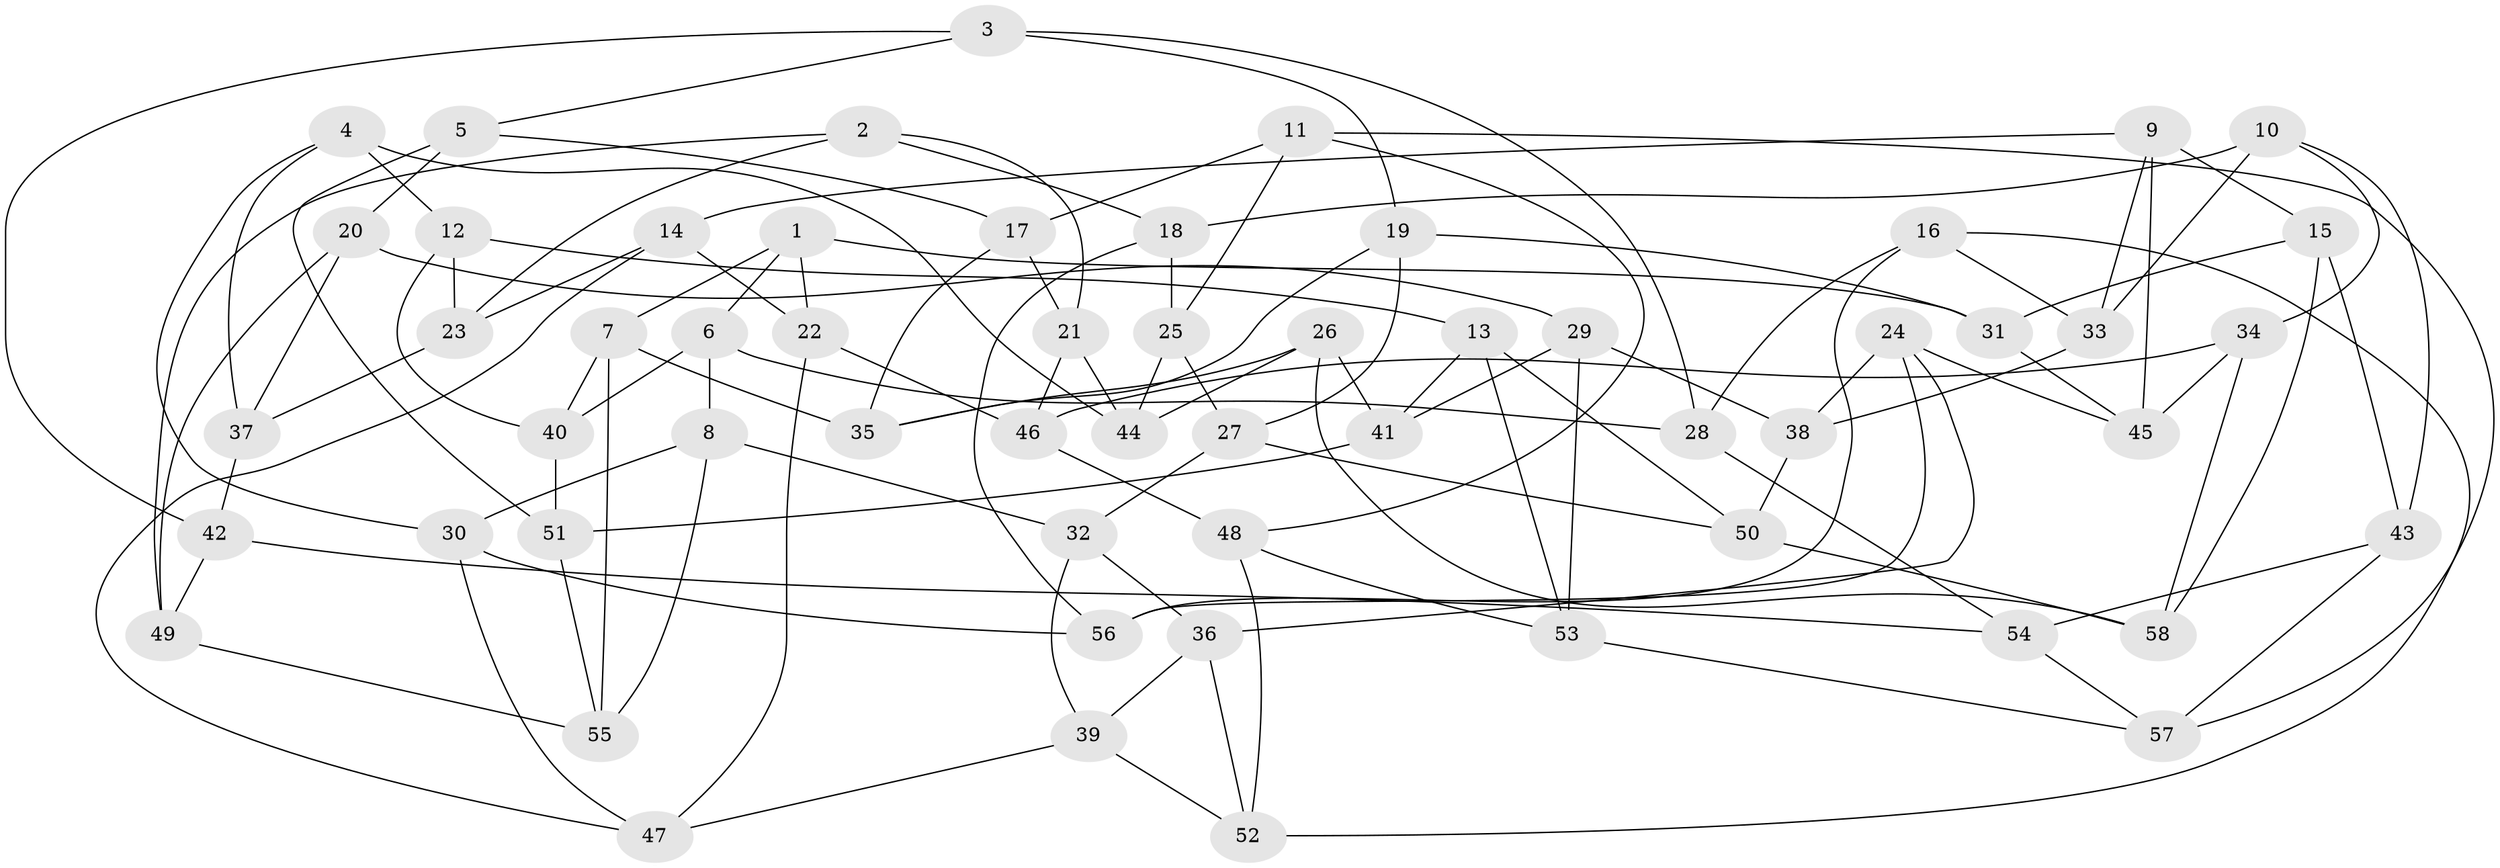 // Generated by graph-tools (version 1.1) at 2025/11/02/27/25 16:11:44]
// undirected, 58 vertices, 116 edges
graph export_dot {
graph [start="1"]
  node [color=gray90,style=filled];
  1;
  2;
  3;
  4;
  5;
  6;
  7;
  8;
  9;
  10;
  11;
  12;
  13;
  14;
  15;
  16;
  17;
  18;
  19;
  20;
  21;
  22;
  23;
  24;
  25;
  26;
  27;
  28;
  29;
  30;
  31;
  32;
  33;
  34;
  35;
  36;
  37;
  38;
  39;
  40;
  41;
  42;
  43;
  44;
  45;
  46;
  47;
  48;
  49;
  50;
  51;
  52;
  53;
  54;
  55;
  56;
  57;
  58;
  1 -- 22;
  1 -- 7;
  1 -- 31;
  1 -- 6;
  2 -- 21;
  2 -- 23;
  2 -- 49;
  2 -- 18;
  3 -- 19;
  3 -- 42;
  3 -- 28;
  3 -- 5;
  4 -- 37;
  4 -- 12;
  4 -- 30;
  4 -- 44;
  5 -- 17;
  5 -- 51;
  5 -- 20;
  6 -- 8;
  6 -- 28;
  6 -- 40;
  7 -- 40;
  7 -- 35;
  7 -- 55;
  8 -- 32;
  8 -- 55;
  8 -- 30;
  9 -- 14;
  9 -- 33;
  9 -- 45;
  9 -- 15;
  10 -- 18;
  10 -- 34;
  10 -- 43;
  10 -- 33;
  11 -- 17;
  11 -- 25;
  11 -- 48;
  11 -- 57;
  12 -- 13;
  12 -- 40;
  12 -- 23;
  13 -- 50;
  13 -- 41;
  13 -- 53;
  14 -- 47;
  14 -- 23;
  14 -- 22;
  15 -- 43;
  15 -- 31;
  15 -- 58;
  16 -- 28;
  16 -- 56;
  16 -- 33;
  16 -- 52;
  17 -- 21;
  17 -- 35;
  18 -- 25;
  18 -- 56;
  19 -- 35;
  19 -- 31;
  19 -- 27;
  20 -- 37;
  20 -- 29;
  20 -- 49;
  21 -- 44;
  21 -- 46;
  22 -- 46;
  22 -- 47;
  23 -- 37;
  24 -- 45;
  24 -- 56;
  24 -- 36;
  24 -- 38;
  25 -- 44;
  25 -- 27;
  26 -- 41;
  26 -- 58;
  26 -- 44;
  26 -- 35;
  27 -- 32;
  27 -- 50;
  28 -- 54;
  29 -- 41;
  29 -- 38;
  29 -- 53;
  30 -- 47;
  30 -- 56;
  31 -- 45;
  32 -- 36;
  32 -- 39;
  33 -- 38;
  34 -- 58;
  34 -- 45;
  34 -- 46;
  36 -- 52;
  36 -- 39;
  37 -- 42;
  38 -- 50;
  39 -- 47;
  39 -- 52;
  40 -- 51;
  41 -- 51;
  42 -- 49;
  42 -- 54;
  43 -- 57;
  43 -- 54;
  46 -- 48;
  48 -- 52;
  48 -- 53;
  49 -- 55;
  50 -- 58;
  51 -- 55;
  53 -- 57;
  54 -- 57;
}
